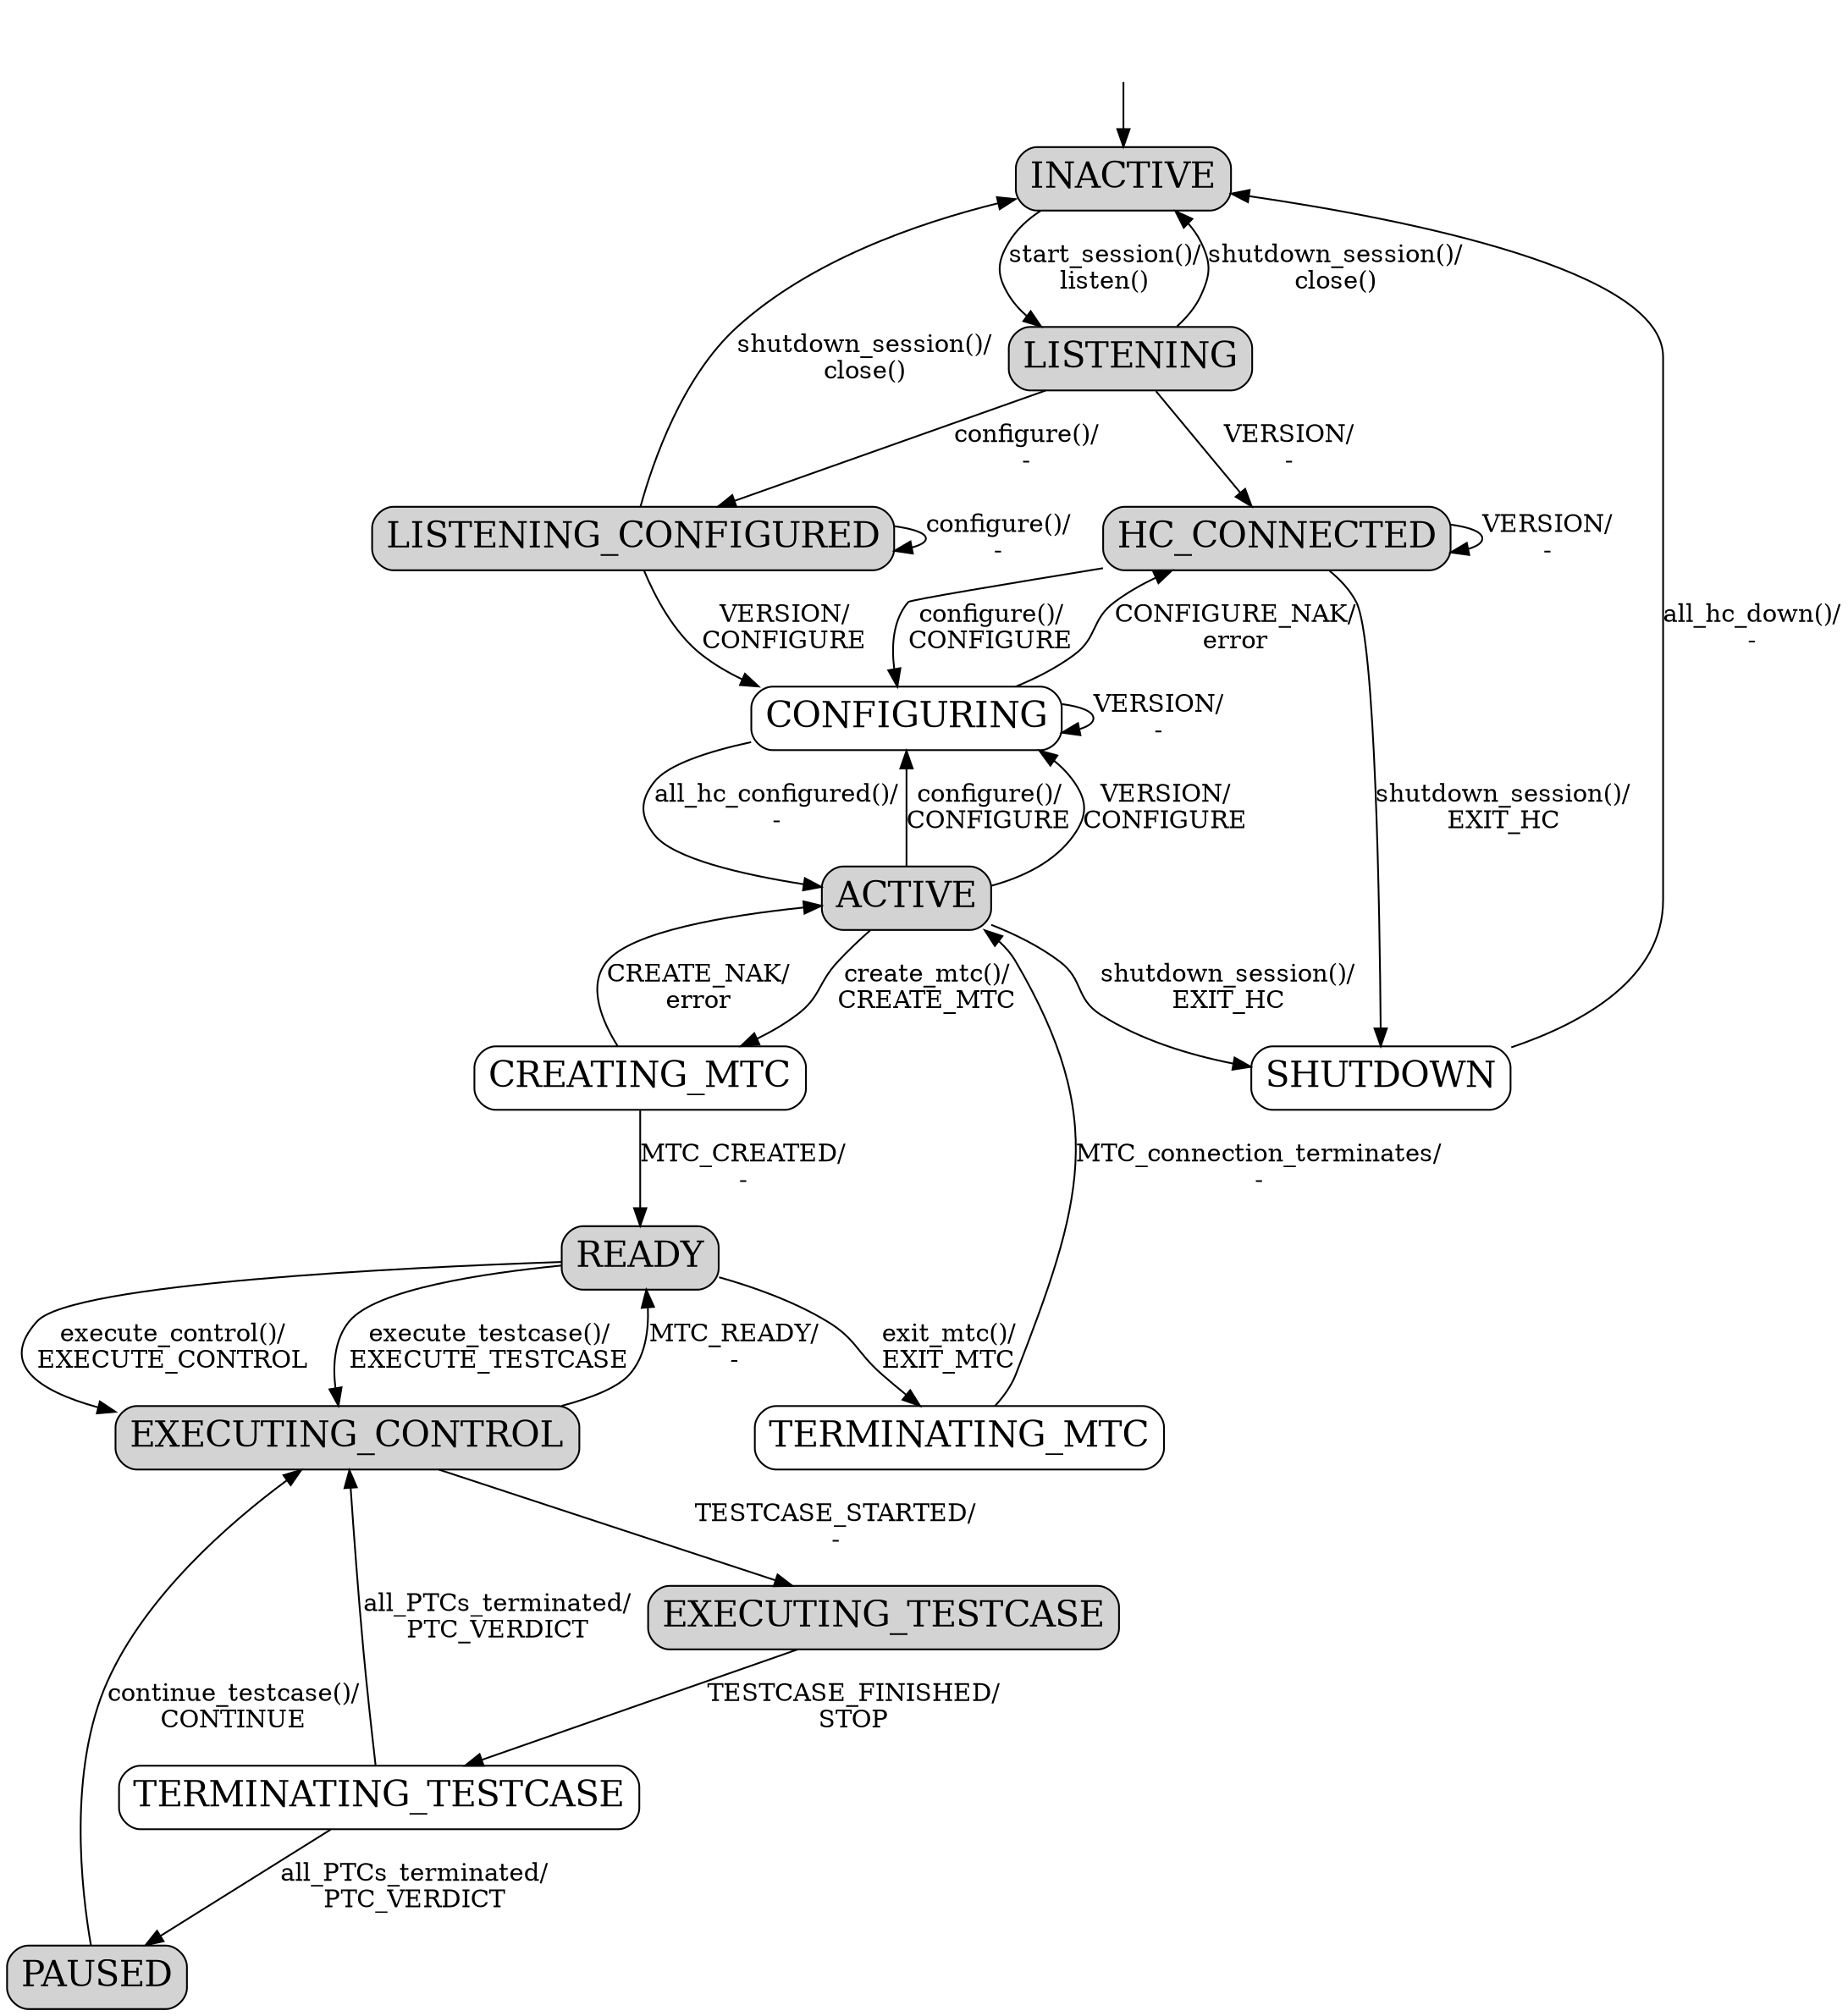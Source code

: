 ///////////////////////////////////////////////////////////////////////////////
// Copyright (c) 2000-2020 Ericsson Telecom AB
// All rights reserved. This program and the accompanying materials
// are made available under the terms of the Eclipse Public License v2.0
// which accompanies this distribution, and is available at
// https://www.eclipse.org/org/documents/epl-2.0/EPL-2.0.html
///////////////////////////////////////////////////////////////////////////////
/* state machine of the MC */

digraph state_mach_mc {
  // states
  node [fontsize=20];
  // start state (invisible)
  START [style=invis]
  // durable states
  node [shape=box,style="filled,rounded",fillcolor=lightgray];
  INACTIVE;
  LISTENING;
  LISTENING_CONFIGURED;
  HC_CONNECTED;
  ACTIVE;
  READY;
  EXECUTING_CONTROL;
  EXECUTING_TESTCASE;
  PAUSED;
  // transient states
  node[shape=box,style=rounded];
  SHUTDOWN;
  CONFIGURING;
  CREATING_MTC;
  TERMINATING_MTC;
  TERMINATING_TESTCASE;
  // edges
  edge [fontsize=14];
  START -> INACTIVE [arrowtail=odot];

  INACTIVE -> LISTENING [label="start_session()/\nlisten()"];
  {LISTENING; LISTENING_CONFIGURED} -> INACTIVE [label="shutdown_session()/\nclose()"];
  {HC_CONNECTED; ACTIVE} -> SHUTDOWN [label="shutdown_session()/\nEXIT_HC"];
  LISTENING -> HC_CONNECTED [label="VERSION/\n-"];
  HC_CONNECTED -> HC_CONNECTED [label="VERSION/\n-"];
  SHUTDOWN -> INACTIVE [label="all_hc_down()/\n-"];
  {HC_CONNECTED; ACTIVE} -> CONFIGURING [label="configure()/\nCONFIGURE"];
  {LISTENING; LISTENING_CONFIGURED} -> LISTENING_CONFIGURED [label="configure()/\n-"];
  LISTENING_CONFIGURED -> CONFIGURING [label="VERSION/\nCONFIGURE"];
  CONFIGURING -> CONFIGURING [label="VERSION/\n-"];
  CONFIGURING -> ACTIVE [label="all_hc_configured()/\n-"];
  ACTIVE -> CONFIGURING [label="VERSION/\nCONFIGURE"];
  CONFIGURING -> HC_CONNECTED [label="CONFIGURE_NAK/\nerror"];
  ACTIVE -> CREATING_MTC [label="create_mtc()/\nCREATE_MTC"];
  CREATING_MTC -> ACTIVE [label="CREATE_NAK/\nerror"];
  CREATING_MTC -> READY [label="MTC_CREATED/\n-"];
  READY -> TERMINATING_MTC [label="exit_mtc()/\nEXIT_MTC"];
  TERMINATING_MTC -> ACTIVE [label="MTC_connection_terminates/\n-"];
  READY -> EXECUTING_CONTROL [label="execute_control()/\nEXECUTE_CONTROL"];
  READY -> EXECUTING_CONTROL [label="execute_testcase()/\nEXECUTE_TESTCASE"];
  EXECUTING_CONTROL -> READY [label="MTC_READY/\n-"];
  EXECUTING_CONTROL -> EXECUTING_TESTCASE [label="TESTCASE_STARTED/\n-"];
  EXECUTING_TESTCASE -> TERMINATING_TESTCASE [label="TESTCASE_FINISHED/\nSTOP"];
  TERMINATING_TESTCASE -> EXECUTING_CONTROL [label="all_PTCs_terminated/\nPTC_VERDICT"];
  TERMINATING_TESTCASE -> PAUSED [label="all_PTCs_terminated/\nPTC_VERDICT"];
  PAUSED -> EXECUTING_CONTROL [label="continue_testcase()/\nCONTINUE"];

  // error handling edges
  // commented out, to get a clearer picture :)
  /*
  {HC_CONNECTED; CONFIGURING; ACTIVE} -> LISTENING_CONFIGURED [label="all_hc_down()/\nerror"];
  */
}
